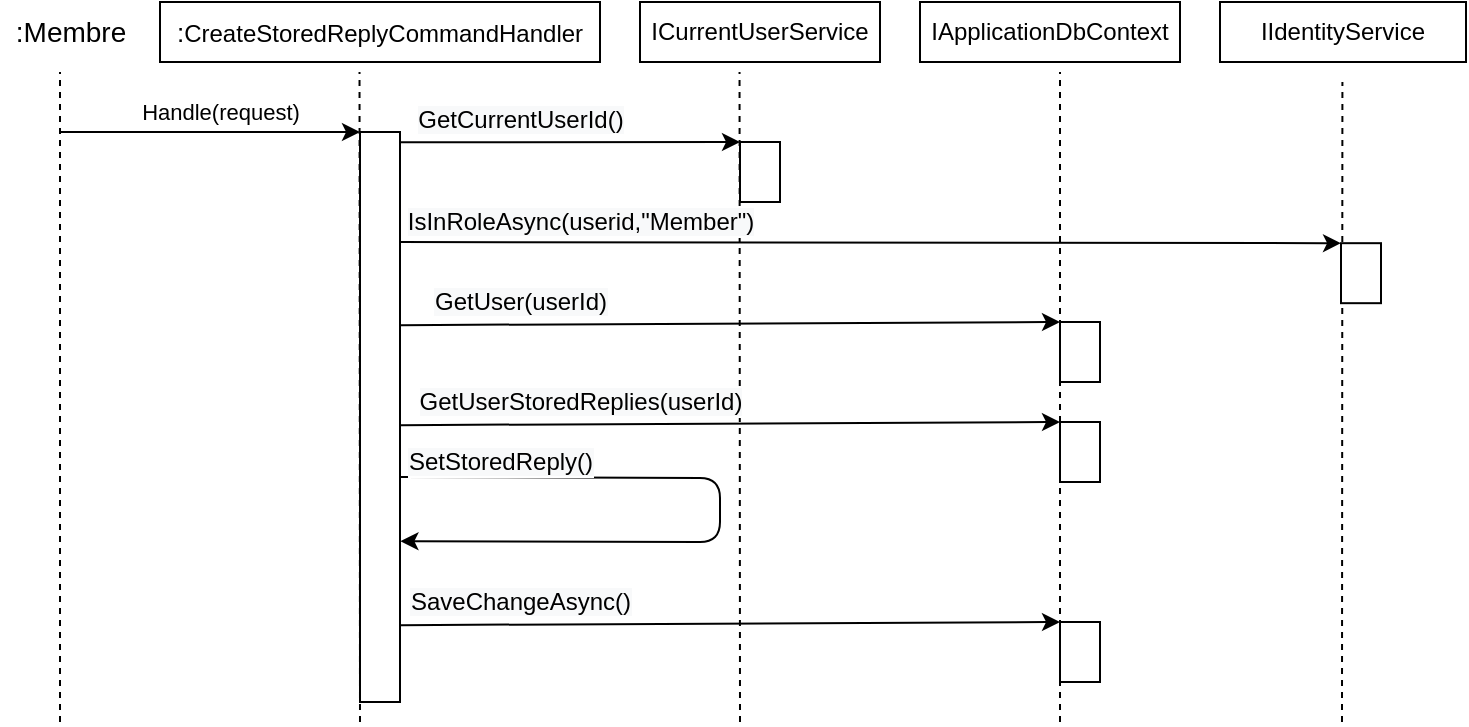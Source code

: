 <mxfile version="13.6.2" type="device"><diagram id="i-jKPdzmMxMsJHsrEuBs" name="Page-1"><mxGraphModel dx="1061" dy="400" grid="1" gridSize="10" guides="1" tooltips="1" connect="1" arrows="1" fold="1" page="1" pageScale="1" pageWidth="827" pageHeight="1169" math="0" shadow="0"><root><mxCell id="0"/><mxCell id="1" parent="0"/><mxCell id="yP1wBA7DQTCFsv9yG_OC-1" value="IApplicationDbContext" style="rounded=0;whiteSpace=wrap;html=1;" parent="1" vertex="1"><mxGeometry x="490" y="120" width="130" height="30" as="geometry"/></mxCell><mxCell id="yP1wBA7DQTCFsv9yG_OC-2" value="&lt;span style=&quot;font-size: 13px&quot;&gt;:&lt;/span&gt;&lt;span style=&quot;font-size: 12px&quot;&gt;CreateStoredReplyCommandHandler&lt;/span&gt;" style="rounded=0;whiteSpace=wrap;html=1;fontSize=13;" parent="1" vertex="1"><mxGeometry x="110" y="120" width="220" height="30" as="geometry"/></mxCell><mxCell id="yP1wBA7DQTCFsv9yG_OC-3" value="Handle(request)" style="endArrow=classic;html=1;" parent="1" edge="1"><mxGeometry x="0.059" y="10" width="50" height="50" relative="1" as="geometry"><mxPoint x="60" y="185" as="sourcePoint"/><mxPoint x="210" y="185" as="targetPoint"/><mxPoint as="offset"/></mxGeometry></mxCell><mxCell id="yP1wBA7DQTCFsv9yG_OC-4" value="&lt;div style=&quot;text-align: left&quot;&gt;&lt;span style=&quot;font-size: 12px ; background-color: rgb(248 , 249 , 250)&quot;&gt;GetCurrentUserId()&lt;/span&gt;&lt;/div&gt;" style="endArrow=classic;html=1;exitX=0.975;exitY=0.018;exitDx=0;exitDy=0;exitPerimeter=0;entryX=0;entryY=0;entryDx=0;entryDy=0;" parent="1" source="yP1wBA7DQTCFsv9yG_OC-8" target="yP1wBA7DQTCFsv9yG_OC-9" edge="1"><mxGeometry x="-0.289" y="11" width="50" height="50" relative="1" as="geometry"><mxPoint x="330" y="235" as="sourcePoint"/><mxPoint x="380" y="194" as="targetPoint"/><mxPoint as="offset"/></mxGeometry></mxCell><mxCell id="yP1wBA7DQTCFsv9yG_OC-5" value="" style="endArrow=none;dashed=1;html=1;fontSize=11;" parent="1" edge="1"><mxGeometry width="50" height="50" relative="1" as="geometry"><mxPoint x="60" y="480" as="sourcePoint"/><mxPoint x="60" y="155" as="targetPoint"/></mxGeometry></mxCell><mxCell id="yP1wBA7DQTCFsv9yG_OC-6" value="" style="endArrow=none;dashed=1;html=1;fontSize=11;" parent="1" edge="1"><mxGeometry width="50" height="50" relative="1" as="geometry"><mxPoint x="210" y="480" as="sourcePoint"/><mxPoint x="209.76" y="155" as="targetPoint"/></mxGeometry></mxCell><mxCell id="yP1wBA7DQTCFsv9yG_OC-7" value="" style="endArrow=none;dashed=1;html=1;fontSize=11;" parent="1" edge="1"><mxGeometry width="50" height="50" relative="1" as="geometry"><mxPoint x="400" y="480" as="sourcePoint"/><mxPoint x="399.77" y="155" as="targetPoint"/></mxGeometry></mxCell><mxCell id="yP1wBA7DQTCFsv9yG_OC-8" value="" style="rounded=0;whiteSpace=wrap;html=1;fontSize=11;" parent="1" vertex="1"><mxGeometry x="210" y="185" width="20" height="285" as="geometry"/></mxCell><mxCell id="yP1wBA7DQTCFsv9yG_OC-9" value="" style="rounded=0;whiteSpace=wrap;html=1;fontSize=11;" parent="1" vertex="1"><mxGeometry x="400" y="190" width="20" height="30" as="geometry"/></mxCell><mxCell id="yP1wBA7DQTCFsv9yG_OC-11" value=":Membre" style="text;html=1;align=center;verticalAlign=middle;resizable=0;points=[];autosize=1;fontSize=14;" parent="1" vertex="1"><mxGeometry x="30" y="125" width="70" height="20" as="geometry"/></mxCell><mxCell id="yP1wBA7DQTCFsv9yG_OC-12" value="" style="endArrow=none;dashed=1;html=1;fontSize=11;" parent="1" edge="1"><mxGeometry width="50" height="50" relative="1" as="geometry"><mxPoint x="701" y="480" as="sourcePoint"/><mxPoint x="701.21" y="160" as="targetPoint"/></mxGeometry></mxCell><mxCell id="yP1wBA7DQTCFsv9yG_OC-13" value="IIdentityService" style="rounded=0;whiteSpace=wrap;html=1;" parent="1" vertex="1"><mxGeometry x="640" y="120" width="123" height="30" as="geometry"/></mxCell><mxCell id="yP1wBA7DQTCFsv9yG_OC-16" value="ICurrentUserService" style="rounded=0;whiteSpace=wrap;html=1;" parent="1" vertex="1"><mxGeometry x="350" y="120" width="120" height="30" as="geometry"/></mxCell><mxCell id="yP1wBA7DQTCFsv9yG_OC-41" value="" style="endArrow=none;dashed=1;html=1;fontSize=11;" parent="1" edge="1"><mxGeometry width="50" height="50" relative="1" as="geometry"><mxPoint x="560" y="480" as="sourcePoint"/><mxPoint x="560.0" y="155" as="targetPoint"/></mxGeometry></mxCell><mxCell id="Sb4aZdkKLEjKVeOTb2sM-1" value="&lt;div style=&quot;text-align: left&quot;&gt;&lt;span style=&quot;font-size: 12px ; background-color: rgb(248 , 249 , 250)&quot;&gt;GetUser(userId)&lt;/span&gt;&lt;/div&gt;" style="endArrow=classic;html=1;exitX=0.975;exitY=0.018;exitDx=0;exitDy=0;exitPerimeter=0;entryX=0;entryY=0;entryDx=0;entryDy=0;" parent="1" target="Sb4aZdkKLEjKVeOTb2sM-2" edge="1"><mxGeometry x="-0.636" y="11" width="50" height="50" relative="1" as="geometry"><mxPoint x="230" y="281.57" as="sourcePoint"/><mxPoint x="380.5" y="284" as="targetPoint"/><mxPoint as="offset"/></mxGeometry></mxCell><mxCell id="Sb4aZdkKLEjKVeOTb2sM-2" value="" style="rounded=0;whiteSpace=wrap;html=1;fontSize=11;" parent="1" vertex="1"><mxGeometry x="560" y="280" width="20" height="30" as="geometry"/></mxCell><mxCell id="Sb4aZdkKLEjKVeOTb2sM-3" value="&lt;div style=&quot;text-align: left&quot;&gt;&lt;span style=&quot;font-size: 12px ; background-color: rgb(248 , 249 , 250)&quot;&gt;GetUserStoredReplies(userId)&lt;/span&gt;&lt;/div&gt;" style="endArrow=classic;html=1;exitX=0.975;exitY=0.018;exitDx=0;exitDy=0;exitPerimeter=0;entryX=0;entryY=0;entryDx=0;entryDy=0;" parent="1" target="Sb4aZdkKLEjKVeOTb2sM-4" edge="1"><mxGeometry x="-0.454" y="11" width="50" height="50" relative="1" as="geometry"><mxPoint x="230" y="331.57" as="sourcePoint"/><mxPoint x="380.5" y="334" as="targetPoint"/><mxPoint as="offset"/></mxGeometry></mxCell><mxCell id="Sb4aZdkKLEjKVeOTb2sM-4" value="" style="rounded=0;whiteSpace=wrap;html=1;fontSize=11;" parent="1" vertex="1"><mxGeometry x="560" y="330" width="20" height="30" as="geometry"/></mxCell><mxCell id="Sb4aZdkKLEjKVeOTb2sM-5" value="&lt;div style=&quot;text-align: left&quot;&gt;&lt;span style=&quot;font-size: 12px ; background-color: rgb(248 , 249 , 250)&quot;&gt;SetStoredReply()&lt;/span&gt;&lt;/div&gt;" style="endArrow=classic;html=1;exitX=1;exitY=0.5;exitDx=0;exitDy=0;entryX=1.011;entryY=0.631;entryDx=0;entryDy=0;entryPerimeter=0;" parent="1" edge="1"><mxGeometry x="-0.716" y="8" width="50" height="50" relative="1" as="geometry"><mxPoint x="230" y="357.5" as="sourcePoint"/><mxPoint x="230.22" y="389.595" as="targetPoint"/><mxPoint as="offset"/><Array as="points"><mxPoint x="390" y="358"/><mxPoint x="390" y="390"/></Array></mxGeometry></mxCell><mxCell id="Sb4aZdkKLEjKVeOTb2sM-7" value="&lt;div style=&quot;text-align: left&quot;&gt;&lt;span style=&quot;font-size: 12px ; background-color: rgb(248 , 249 , 250)&quot;&gt;SaveChangeAsync()&lt;/span&gt;&lt;/div&gt;" style="endArrow=classic;html=1;exitX=0.975;exitY=0.018;exitDx=0;exitDy=0;exitPerimeter=0;entryX=0;entryY=0;entryDx=0;entryDy=0;" parent="1" target="Sb4aZdkKLEjKVeOTb2sM-8" edge="1"><mxGeometry x="-0.636" y="11" width="50" height="50" relative="1" as="geometry"><mxPoint x="230" y="431.57" as="sourcePoint"/><mxPoint x="380.5" y="434" as="targetPoint"/><mxPoint as="offset"/></mxGeometry></mxCell><mxCell id="Sb4aZdkKLEjKVeOTb2sM-8" value="" style="rounded=0;whiteSpace=wrap;html=1;fontSize=11;" parent="1" vertex="1"><mxGeometry x="560" y="430" width="20" height="30" as="geometry"/></mxCell><mxCell id="X5JyjABzVnI-lqfRdcZ4-1" value="&lt;div style=&quot;text-align: left&quot;&gt;&lt;span style=&quot;font-size: 12px ; background-color: rgb(248 , 249 , 250)&quot;&gt;IsInRoleAsync(userid,&quot;Member&quot;)&lt;/span&gt;&lt;/div&gt;" style="endArrow=classic;html=1;exitX=0.975;exitY=0.018;exitDx=0;exitDy=0;exitPerimeter=0;entryX=0;entryY=0;entryDx=0;entryDy=0;" edge="1" parent="1" target="X5JyjABzVnI-lqfRdcZ4-2"><mxGeometry x="-0.618" y="10" width="50" height="50" relative="1" as="geometry"><mxPoint x="230" y="240.0" as="sourcePoint"/><mxPoint x="380.5" y="244.59" as="targetPoint"/><mxPoint as="offset"/></mxGeometry></mxCell><mxCell id="X5JyjABzVnI-lqfRdcZ4-2" value="" style="rounded=0;whiteSpace=wrap;html=1;fontSize=11;" vertex="1" parent="1"><mxGeometry x="700.5" y="240.59" width="20" height="30" as="geometry"/></mxCell></root></mxGraphModel></diagram></mxfile>